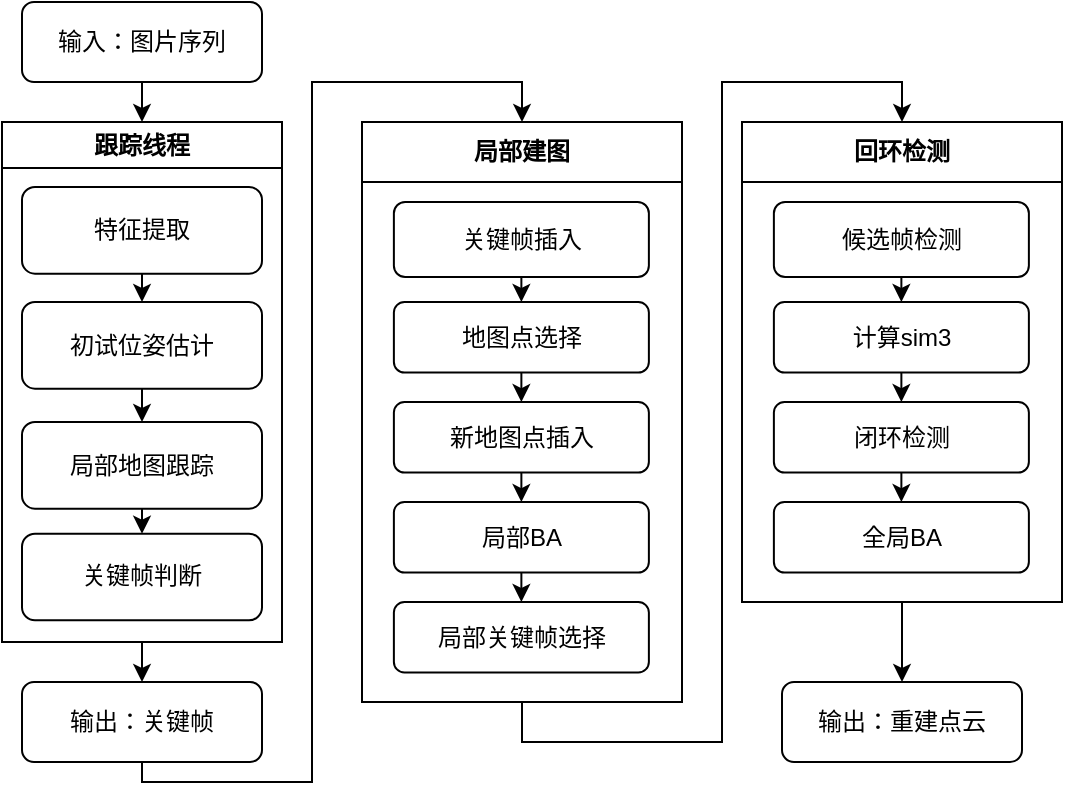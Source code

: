<mxfile version="24.5.3" type="github">
  <diagram name="第 1 页" id="ITX4yOj0_BwlLzW648FM">
    <mxGraphModel dx="2019" dy="1145" grid="1" gridSize="10" guides="1" tooltips="1" connect="1" arrows="1" fold="1" page="1" pageScale="1" pageWidth="827" pageHeight="1169" math="0" shadow="0">
      <root>
        <mxCell id="0" />
        <mxCell id="1" parent="0" />
        <mxCell id="aEnEXNM-VSMMUjr9IuWj-1" style="edgeStyle=orthogonalEdgeStyle;rounded=0;orthogonalLoop=1;jettySize=auto;html=1;exitX=0.5;exitY=1;exitDx=0;exitDy=0;entryX=0.5;entryY=0;entryDx=0;entryDy=0;" edge="1" parent="1" source="aEnEXNM-VSMMUjr9IuWj-2" target="aEnEXNM-VSMMUjr9IuWj-6">
          <mxGeometry relative="1" as="geometry" />
        </mxCell>
        <mxCell id="aEnEXNM-VSMMUjr9IuWj-2" value="输入：图片序列" style="rounded=1;whiteSpace=wrap;html=1;fontSize=12;glass=0;strokeWidth=1;shadow=0;" vertex="1" parent="1">
          <mxGeometry x="140" y="100" width="120" height="40" as="geometry" />
        </mxCell>
        <mxCell id="aEnEXNM-VSMMUjr9IuWj-3" value="" style="group" vertex="1" connectable="0" parent="1">
          <mxGeometry x="130" y="160" width="140" height="260" as="geometry" />
        </mxCell>
        <mxCell id="aEnEXNM-VSMMUjr9IuWj-4" value="特征提取" style="rounded=1;whiteSpace=wrap;html=1;fontSize=12;glass=0;strokeWidth=1;shadow=0;" vertex="1" parent="aEnEXNM-VSMMUjr9IuWj-3">
          <mxGeometry x="10" y="32.5" width="120" height="43.333" as="geometry" />
        </mxCell>
        <mxCell id="aEnEXNM-VSMMUjr9IuWj-5" value="关键帧判断" style="rounded=1;whiteSpace=wrap;html=1;fontSize=12;glass=0;strokeWidth=1;shadow=0;" vertex="1" parent="aEnEXNM-VSMMUjr9IuWj-3">
          <mxGeometry x="10" y="205.833" width="120" height="43.333" as="geometry" />
        </mxCell>
        <mxCell id="aEnEXNM-VSMMUjr9IuWj-6" value="跟踪线程" style="swimlane;whiteSpace=wrap;html=1;" vertex="1" parent="aEnEXNM-VSMMUjr9IuWj-3">
          <mxGeometry width="140" height="260" as="geometry" />
        </mxCell>
        <mxCell id="aEnEXNM-VSMMUjr9IuWj-7" value="初试位姿估计" style="rounded=1;whiteSpace=wrap;html=1;fontSize=12;glass=0;strokeWidth=1;shadow=0;" vertex="1" parent="aEnEXNM-VSMMUjr9IuWj-6">
          <mxGeometry x="10" y="90.0" width="120" height="43.333" as="geometry" />
        </mxCell>
        <mxCell id="aEnEXNM-VSMMUjr9IuWj-8" value="局部地图跟踪" style="rounded=1;whiteSpace=wrap;html=1;fontSize=12;glass=0;strokeWidth=1;shadow=0;" vertex="1" parent="aEnEXNM-VSMMUjr9IuWj-6">
          <mxGeometry x="10" y="149.997" width="120" height="43.333" as="geometry" />
        </mxCell>
        <mxCell id="aEnEXNM-VSMMUjr9IuWj-9" style="edgeStyle=orthogonalEdgeStyle;rounded=0;orthogonalLoop=1;jettySize=auto;html=1;exitX=0.5;exitY=1;exitDx=0;exitDy=0;entryX=0.5;entryY=0;entryDx=0;entryDy=0;" edge="1" parent="aEnEXNM-VSMMUjr9IuWj-6" source="aEnEXNM-VSMMUjr9IuWj-7" target="aEnEXNM-VSMMUjr9IuWj-8">
          <mxGeometry relative="1" as="geometry" />
        </mxCell>
        <mxCell id="aEnEXNM-VSMMUjr9IuWj-10" style="edgeStyle=orthogonalEdgeStyle;rounded=0;orthogonalLoop=1;jettySize=auto;html=1;exitX=0.5;exitY=1;exitDx=0;exitDy=0;entryX=0.5;entryY=0;entryDx=0;entryDy=0;" edge="1" parent="aEnEXNM-VSMMUjr9IuWj-3" source="aEnEXNM-VSMMUjr9IuWj-4" target="aEnEXNM-VSMMUjr9IuWj-7">
          <mxGeometry relative="1" as="geometry" />
        </mxCell>
        <mxCell id="aEnEXNM-VSMMUjr9IuWj-11" style="edgeStyle=orthogonalEdgeStyle;rounded=0;orthogonalLoop=1;jettySize=auto;html=1;exitX=0.5;exitY=1;exitDx=0;exitDy=0;entryX=0.5;entryY=0;entryDx=0;entryDy=0;" edge="1" parent="aEnEXNM-VSMMUjr9IuWj-3" source="aEnEXNM-VSMMUjr9IuWj-8" target="aEnEXNM-VSMMUjr9IuWj-5">
          <mxGeometry relative="1" as="geometry" />
        </mxCell>
        <mxCell id="aEnEXNM-VSMMUjr9IuWj-12" value="输出：重建点云" style="rounded=1;whiteSpace=wrap;html=1;fontSize=12;glass=0;strokeWidth=1;shadow=0;" vertex="1" parent="1">
          <mxGeometry x="520" y="440" width="120" height="40" as="geometry" />
        </mxCell>
        <mxCell id="aEnEXNM-VSMMUjr9IuWj-13" style="edgeStyle=orthogonalEdgeStyle;rounded=0;orthogonalLoop=1;jettySize=auto;html=1;exitX=0.5;exitY=1;exitDx=0;exitDy=0;entryX=0.5;entryY=0;entryDx=0;entryDy=0;" edge="1" parent="1" source="aEnEXNM-VSMMUjr9IuWj-14" target="aEnEXNM-VSMMUjr9IuWj-25">
          <mxGeometry relative="1" as="geometry" />
        </mxCell>
        <mxCell id="aEnEXNM-VSMMUjr9IuWj-14" value="局部建图" style="swimlane;whiteSpace=wrap;html=1;startSize=30;" vertex="1" parent="1">
          <mxGeometry x="310" y="160" width="160" height="290" as="geometry" />
        </mxCell>
        <mxCell id="aEnEXNM-VSMMUjr9IuWj-15" value="局部关键帧选择" style="rounded=1;whiteSpace=wrap;html=1;fontSize=12;glass=0;strokeWidth=1;shadow=0;" vertex="1" parent="aEnEXNM-VSMMUjr9IuWj-14">
          <mxGeometry x="15.938" y="239.997" width="127.5" height="35.262" as="geometry" />
        </mxCell>
        <mxCell id="aEnEXNM-VSMMUjr9IuWj-16" value="局部BA" style="rounded=1;whiteSpace=wrap;html=1;fontSize=12;glass=0;strokeWidth=1;shadow=0;" vertex="1" parent="aEnEXNM-VSMMUjr9IuWj-14">
          <mxGeometry x="15.938" y="190.004" width="127.5" height="35.262" as="geometry" />
        </mxCell>
        <mxCell id="aEnEXNM-VSMMUjr9IuWj-17" style="edgeStyle=orthogonalEdgeStyle;rounded=0;orthogonalLoop=1;jettySize=auto;html=1;exitX=0.5;exitY=1;exitDx=0;exitDy=0;entryX=0.5;entryY=0;entryDx=0;entryDy=0;" edge="1" parent="aEnEXNM-VSMMUjr9IuWj-14" source="aEnEXNM-VSMMUjr9IuWj-16" target="aEnEXNM-VSMMUjr9IuWj-15">
          <mxGeometry relative="1" as="geometry" />
        </mxCell>
        <mxCell id="aEnEXNM-VSMMUjr9IuWj-18" value="新地图点插入" style="rounded=1;whiteSpace=wrap;html=1;fontSize=12;glass=0;strokeWidth=1;shadow=0;" vertex="1" parent="aEnEXNM-VSMMUjr9IuWj-14">
          <mxGeometry x="15.938" y="140.001" width="127.5" height="35.262" as="geometry" />
        </mxCell>
        <mxCell id="aEnEXNM-VSMMUjr9IuWj-19" style="edgeStyle=orthogonalEdgeStyle;rounded=0;orthogonalLoop=1;jettySize=auto;html=1;exitX=0.5;exitY=1;exitDx=0;exitDy=0;entryX=0.5;entryY=0;entryDx=0;entryDy=0;" edge="1" parent="aEnEXNM-VSMMUjr9IuWj-14" source="aEnEXNM-VSMMUjr9IuWj-18" target="aEnEXNM-VSMMUjr9IuWj-16">
          <mxGeometry relative="1" as="geometry" />
        </mxCell>
        <mxCell id="aEnEXNM-VSMMUjr9IuWj-20" value="地图点选择" style="rounded=1;whiteSpace=wrap;html=1;fontSize=12;glass=0;strokeWidth=1;shadow=0;" vertex="1" parent="aEnEXNM-VSMMUjr9IuWj-14">
          <mxGeometry x="15.938" y="89.999" width="127.5" height="35.262" as="geometry" />
        </mxCell>
        <mxCell id="aEnEXNM-VSMMUjr9IuWj-21" style="edgeStyle=orthogonalEdgeStyle;rounded=0;orthogonalLoop=1;jettySize=auto;html=1;exitX=0.5;exitY=1;exitDx=0;exitDy=0;entryX=0.5;entryY=0;entryDx=0;entryDy=0;" edge="1" parent="aEnEXNM-VSMMUjr9IuWj-14" source="aEnEXNM-VSMMUjr9IuWj-20" target="aEnEXNM-VSMMUjr9IuWj-18">
          <mxGeometry relative="1" as="geometry" />
        </mxCell>
        <mxCell id="aEnEXNM-VSMMUjr9IuWj-22" value="关键帧插入" style="rounded=1;whiteSpace=wrap;html=1;fontSize=12;glass=0;strokeWidth=1;shadow=0;" vertex="1" parent="aEnEXNM-VSMMUjr9IuWj-14">
          <mxGeometry x="15.938" y="40.002" width="127.5" height="37.537" as="geometry" />
        </mxCell>
        <mxCell id="aEnEXNM-VSMMUjr9IuWj-23" style="edgeStyle=orthogonalEdgeStyle;rounded=0;orthogonalLoop=1;jettySize=auto;html=1;exitX=0.5;exitY=1;exitDx=0;exitDy=0;entryX=0.5;entryY=0;entryDx=0;entryDy=0;" edge="1" parent="aEnEXNM-VSMMUjr9IuWj-14" source="aEnEXNM-VSMMUjr9IuWj-22" target="aEnEXNM-VSMMUjr9IuWj-20">
          <mxGeometry relative="1" as="geometry" />
        </mxCell>
        <mxCell id="aEnEXNM-VSMMUjr9IuWj-24" style="edgeStyle=orthogonalEdgeStyle;rounded=0;orthogonalLoop=1;jettySize=auto;html=1;exitX=0.5;exitY=1;exitDx=0;exitDy=0;entryX=0.5;entryY=0;entryDx=0;entryDy=0;" edge="1" parent="1" source="aEnEXNM-VSMMUjr9IuWj-25" target="aEnEXNM-VSMMUjr9IuWj-12">
          <mxGeometry relative="1" as="geometry" />
        </mxCell>
        <mxCell id="aEnEXNM-VSMMUjr9IuWj-25" value="回环检测" style="swimlane;whiteSpace=wrap;html=1;startSize=30;" vertex="1" parent="1">
          <mxGeometry x="500" y="160" width="160" height="240" as="geometry" />
        </mxCell>
        <mxCell id="aEnEXNM-VSMMUjr9IuWj-26" value="全局BA" style="rounded=1;whiteSpace=wrap;html=1;fontSize=12;glass=0;strokeWidth=1;shadow=0;" vertex="1" parent="aEnEXNM-VSMMUjr9IuWj-25">
          <mxGeometry x="15.938" y="190.004" width="127.5" height="35.262" as="geometry" />
        </mxCell>
        <mxCell id="aEnEXNM-VSMMUjr9IuWj-27" value="闭环检测" style="rounded=1;whiteSpace=wrap;html=1;fontSize=12;glass=0;strokeWidth=1;shadow=0;" vertex="1" parent="aEnEXNM-VSMMUjr9IuWj-25">
          <mxGeometry x="15.938" y="140.001" width="127.5" height="35.262" as="geometry" />
        </mxCell>
        <mxCell id="aEnEXNM-VSMMUjr9IuWj-28" style="edgeStyle=orthogonalEdgeStyle;rounded=0;orthogonalLoop=1;jettySize=auto;html=1;exitX=0.5;exitY=1;exitDx=0;exitDy=0;entryX=0.5;entryY=0;entryDx=0;entryDy=0;" edge="1" parent="aEnEXNM-VSMMUjr9IuWj-25" source="aEnEXNM-VSMMUjr9IuWj-27" target="aEnEXNM-VSMMUjr9IuWj-26">
          <mxGeometry relative="1" as="geometry" />
        </mxCell>
        <mxCell id="aEnEXNM-VSMMUjr9IuWj-29" value="计算sim3" style="rounded=1;whiteSpace=wrap;html=1;fontSize=12;glass=0;strokeWidth=1;shadow=0;" vertex="1" parent="aEnEXNM-VSMMUjr9IuWj-25">
          <mxGeometry x="15.938" y="89.999" width="127.5" height="35.262" as="geometry" />
        </mxCell>
        <mxCell id="aEnEXNM-VSMMUjr9IuWj-30" style="edgeStyle=orthogonalEdgeStyle;rounded=0;orthogonalLoop=1;jettySize=auto;html=1;exitX=0.5;exitY=1;exitDx=0;exitDy=0;entryX=0.5;entryY=0;entryDx=0;entryDy=0;" edge="1" parent="aEnEXNM-VSMMUjr9IuWj-25" source="aEnEXNM-VSMMUjr9IuWj-29" target="aEnEXNM-VSMMUjr9IuWj-27">
          <mxGeometry relative="1" as="geometry" />
        </mxCell>
        <mxCell id="aEnEXNM-VSMMUjr9IuWj-31" value="候选帧检测" style="rounded=1;whiteSpace=wrap;html=1;fontSize=12;glass=0;strokeWidth=1;shadow=0;" vertex="1" parent="aEnEXNM-VSMMUjr9IuWj-25">
          <mxGeometry x="15.938" y="40.002" width="127.5" height="37.537" as="geometry" />
        </mxCell>
        <mxCell id="aEnEXNM-VSMMUjr9IuWj-32" style="edgeStyle=orthogonalEdgeStyle;rounded=0;orthogonalLoop=1;jettySize=auto;html=1;exitX=0.5;exitY=1;exitDx=0;exitDy=0;entryX=0.5;entryY=0;entryDx=0;entryDy=0;" edge="1" parent="aEnEXNM-VSMMUjr9IuWj-25" source="aEnEXNM-VSMMUjr9IuWj-31" target="aEnEXNM-VSMMUjr9IuWj-29">
          <mxGeometry relative="1" as="geometry" />
        </mxCell>
        <mxCell id="aEnEXNM-VSMMUjr9IuWj-33" style="edgeStyle=orthogonalEdgeStyle;rounded=0;orthogonalLoop=1;jettySize=auto;html=1;exitX=0.5;exitY=1;exitDx=0;exitDy=0;entryX=0.5;entryY=0;entryDx=0;entryDy=0;" edge="1" parent="1" source="aEnEXNM-VSMMUjr9IuWj-34" target="aEnEXNM-VSMMUjr9IuWj-14">
          <mxGeometry relative="1" as="geometry">
            <Array as="points">
              <mxPoint x="200" y="490" />
              <mxPoint x="285" y="490" />
              <mxPoint x="285" y="140" />
              <mxPoint x="390" y="140" />
            </Array>
          </mxGeometry>
        </mxCell>
        <mxCell id="aEnEXNM-VSMMUjr9IuWj-34" value="输出：关键帧" style="rounded=1;whiteSpace=wrap;html=1;fontSize=12;glass=0;strokeWidth=1;shadow=0;" vertex="1" parent="1">
          <mxGeometry x="140" y="440" width="120" height="40" as="geometry" />
        </mxCell>
        <mxCell id="aEnEXNM-VSMMUjr9IuWj-35" style="edgeStyle=orthogonalEdgeStyle;rounded=0;orthogonalLoop=1;jettySize=auto;html=1;exitX=0.5;exitY=1;exitDx=0;exitDy=0;entryX=0.5;entryY=0;entryDx=0;entryDy=0;" edge="1" parent="1" source="aEnEXNM-VSMMUjr9IuWj-6" target="aEnEXNM-VSMMUjr9IuWj-34">
          <mxGeometry relative="1" as="geometry" />
        </mxCell>
      </root>
    </mxGraphModel>
  </diagram>
</mxfile>
